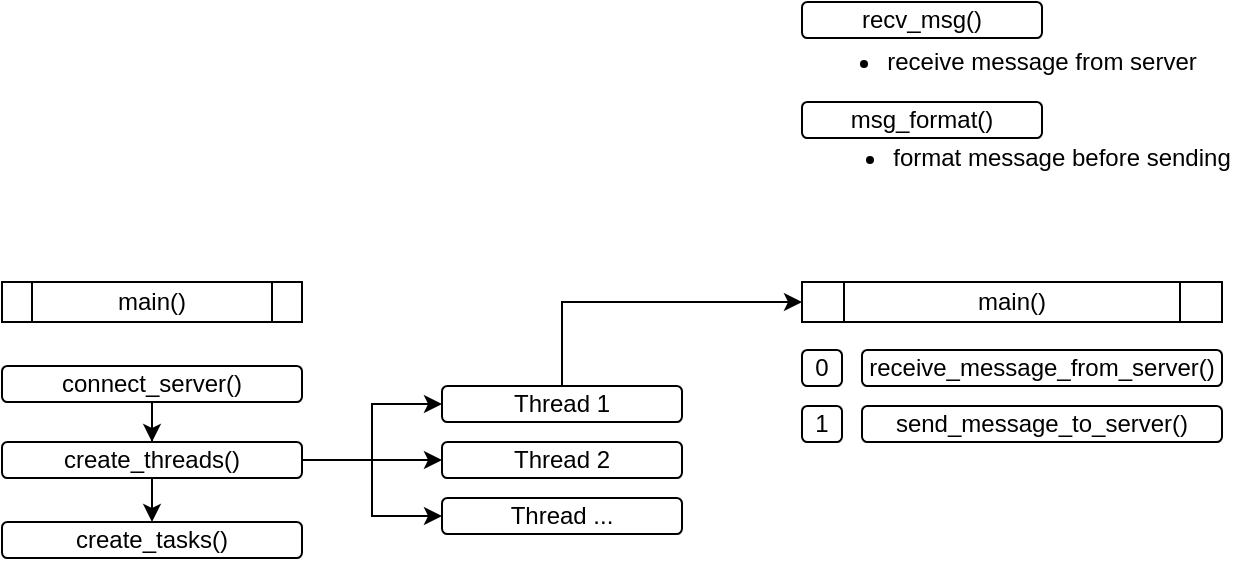 <mxfile version="14.5.6" type="github">
  <diagram id="KVffxs535r2qTGa0Yr8o" name="Page-1">
    <mxGraphModel dx="1673" dy="911" grid="1" gridSize="10" guides="1" tooltips="1" connect="1" arrows="1" fold="1" page="1" pageScale="1" pageWidth="827" pageHeight="583" math="0" shadow="0">
      <root>
        <mxCell id="0" />
        <mxCell id="1" parent="0" />
        <mxCell id="LgJa-fEShEm3lUHcOYE0-1" value="main()" style="shape=process;whiteSpace=wrap;html=1;backgroundOutline=1;" vertex="1" parent="1">
          <mxGeometry x="103" y="250" width="150" height="20" as="geometry" />
        </mxCell>
        <mxCell id="LgJa-fEShEm3lUHcOYE0-17" style="edgeStyle=orthogonalEdgeStyle;rounded=0;orthogonalLoop=1;jettySize=auto;html=1;exitX=0.5;exitY=1;exitDx=0;exitDy=0;" edge="1" parent="1" source="LgJa-fEShEm3lUHcOYE0-2" target="LgJa-fEShEm3lUHcOYE0-3">
          <mxGeometry relative="1" as="geometry" />
        </mxCell>
        <mxCell id="LgJa-fEShEm3lUHcOYE0-2" value="connect_server()" style="rounded=1;whiteSpace=wrap;html=1;" vertex="1" parent="1">
          <mxGeometry x="103" y="292" width="150" height="18" as="geometry" />
        </mxCell>
        <mxCell id="LgJa-fEShEm3lUHcOYE0-12" style="edgeStyle=orthogonalEdgeStyle;rounded=0;orthogonalLoop=1;jettySize=auto;html=1;exitX=1;exitY=0.5;exitDx=0;exitDy=0;entryX=0;entryY=0.5;entryDx=0;entryDy=0;" edge="1" parent="1" source="LgJa-fEShEm3lUHcOYE0-3" target="LgJa-fEShEm3lUHcOYE0-6">
          <mxGeometry relative="1" as="geometry" />
        </mxCell>
        <mxCell id="LgJa-fEShEm3lUHcOYE0-13" style="edgeStyle=orthogonalEdgeStyle;rounded=0;orthogonalLoop=1;jettySize=auto;html=1;exitX=1;exitY=0.5;exitDx=0;exitDy=0;entryX=0;entryY=0.5;entryDx=0;entryDy=0;" edge="1" parent="1" source="LgJa-fEShEm3lUHcOYE0-3" target="LgJa-fEShEm3lUHcOYE0-7">
          <mxGeometry relative="1" as="geometry" />
        </mxCell>
        <mxCell id="LgJa-fEShEm3lUHcOYE0-14" style="edgeStyle=orthogonalEdgeStyle;rounded=0;orthogonalLoop=1;jettySize=auto;html=1;exitX=1;exitY=0.5;exitDx=0;exitDy=0;entryX=0;entryY=0.5;entryDx=0;entryDy=0;" edge="1" parent="1" source="LgJa-fEShEm3lUHcOYE0-3" target="LgJa-fEShEm3lUHcOYE0-8">
          <mxGeometry relative="1" as="geometry" />
        </mxCell>
        <mxCell id="LgJa-fEShEm3lUHcOYE0-18" style="edgeStyle=orthogonalEdgeStyle;rounded=0;orthogonalLoop=1;jettySize=auto;html=1;exitX=0.5;exitY=1;exitDx=0;exitDy=0;entryX=0.5;entryY=0;entryDx=0;entryDy=0;" edge="1" parent="1" source="LgJa-fEShEm3lUHcOYE0-3" target="LgJa-fEShEm3lUHcOYE0-4">
          <mxGeometry relative="1" as="geometry" />
        </mxCell>
        <mxCell id="LgJa-fEShEm3lUHcOYE0-3" value="create_threads()" style="rounded=1;whiteSpace=wrap;html=1;" vertex="1" parent="1">
          <mxGeometry x="103" y="330" width="150" height="18" as="geometry" />
        </mxCell>
        <mxCell id="LgJa-fEShEm3lUHcOYE0-4" value="create_tasks()" style="rounded=1;whiteSpace=wrap;html=1;" vertex="1" parent="1">
          <mxGeometry x="103" y="370" width="150" height="18" as="geometry" />
        </mxCell>
        <mxCell id="LgJa-fEShEm3lUHcOYE0-19" style="edgeStyle=orthogonalEdgeStyle;rounded=0;orthogonalLoop=1;jettySize=auto;html=1;exitX=0.5;exitY=0;exitDx=0;exitDy=0;entryX=0;entryY=0.5;entryDx=0;entryDy=0;" edge="1" parent="1" source="LgJa-fEShEm3lUHcOYE0-6" target="LgJa-fEShEm3lUHcOYE0-16">
          <mxGeometry relative="1" as="geometry" />
        </mxCell>
        <mxCell id="LgJa-fEShEm3lUHcOYE0-6" value="Thread 1" style="rounded=1;whiteSpace=wrap;html=1;" vertex="1" parent="1">
          <mxGeometry x="323" y="302" width="120" height="18" as="geometry" />
        </mxCell>
        <mxCell id="LgJa-fEShEm3lUHcOYE0-7" value="Thread 2" style="rounded=1;whiteSpace=wrap;html=1;" vertex="1" parent="1">
          <mxGeometry x="323" y="330" width="120" height="18" as="geometry" />
        </mxCell>
        <mxCell id="LgJa-fEShEm3lUHcOYE0-8" value="Thread ..." style="rounded=1;whiteSpace=wrap;html=1;" vertex="1" parent="1">
          <mxGeometry x="323" y="358" width="120" height="18" as="geometry" />
        </mxCell>
        <mxCell id="LgJa-fEShEm3lUHcOYE0-16" value="main()" style="shape=process;whiteSpace=wrap;html=1;backgroundOutline=1;" vertex="1" parent="1">
          <mxGeometry x="503" y="250" width="210" height="20" as="geometry" />
        </mxCell>
        <mxCell id="LgJa-fEShEm3lUHcOYE0-20" value="receive_message_from_server()" style="rounded=1;whiteSpace=wrap;html=1;" vertex="1" parent="1">
          <mxGeometry x="533" y="284" width="180" height="18" as="geometry" />
        </mxCell>
        <mxCell id="LgJa-fEShEm3lUHcOYE0-21" value="send_message_to_server()" style="rounded=1;whiteSpace=wrap;html=1;" vertex="1" parent="1">
          <mxGeometry x="533" y="312" width="180" height="18" as="geometry" />
        </mxCell>
        <mxCell id="LgJa-fEShEm3lUHcOYE0-22" value="0" style="rounded=1;whiteSpace=wrap;html=1;" vertex="1" parent="1">
          <mxGeometry x="503" y="284" width="20" height="18" as="geometry" />
        </mxCell>
        <mxCell id="LgJa-fEShEm3lUHcOYE0-23" value="1" style="rounded=1;whiteSpace=wrap;html=1;" vertex="1" parent="1">
          <mxGeometry x="503" y="312" width="20" height="18" as="geometry" />
        </mxCell>
        <mxCell id="LgJa-fEShEm3lUHcOYE0-24" value="recv_msg()" style="rounded=1;whiteSpace=wrap;html=1;" vertex="1" parent="1">
          <mxGeometry x="503" y="110" width="120" height="18" as="geometry" />
        </mxCell>
        <mxCell id="LgJa-fEShEm3lUHcOYE0-25" value="msg_format()" style="rounded=1;whiteSpace=wrap;html=1;" vertex="1" parent="1">
          <mxGeometry x="503" y="160" width="120" height="18" as="geometry" />
        </mxCell>
        <mxCell id="LgJa-fEShEm3lUHcOYE0-26" value="&lt;ul&gt;&lt;li&gt;receive message from server&lt;/li&gt;&lt;/ul&gt;" style="text;html=1;strokeColor=none;fillColor=none;align=center;verticalAlign=middle;whiteSpace=wrap;rounded=0;" vertex="1" parent="1">
          <mxGeometry x="503" y="130" width="200" height="20" as="geometry" />
        </mxCell>
        <mxCell id="LgJa-fEShEm3lUHcOYE0-27" value="&lt;ul&gt;&lt;li&gt;format message before sending&lt;/li&gt;&lt;/ul&gt;" style="text;html=1;strokeColor=none;fillColor=none;align=center;verticalAlign=middle;whiteSpace=wrap;rounded=0;" vertex="1" parent="1">
          <mxGeometry x="503" y="178" width="220" height="20" as="geometry" />
        </mxCell>
      </root>
    </mxGraphModel>
  </diagram>
</mxfile>

